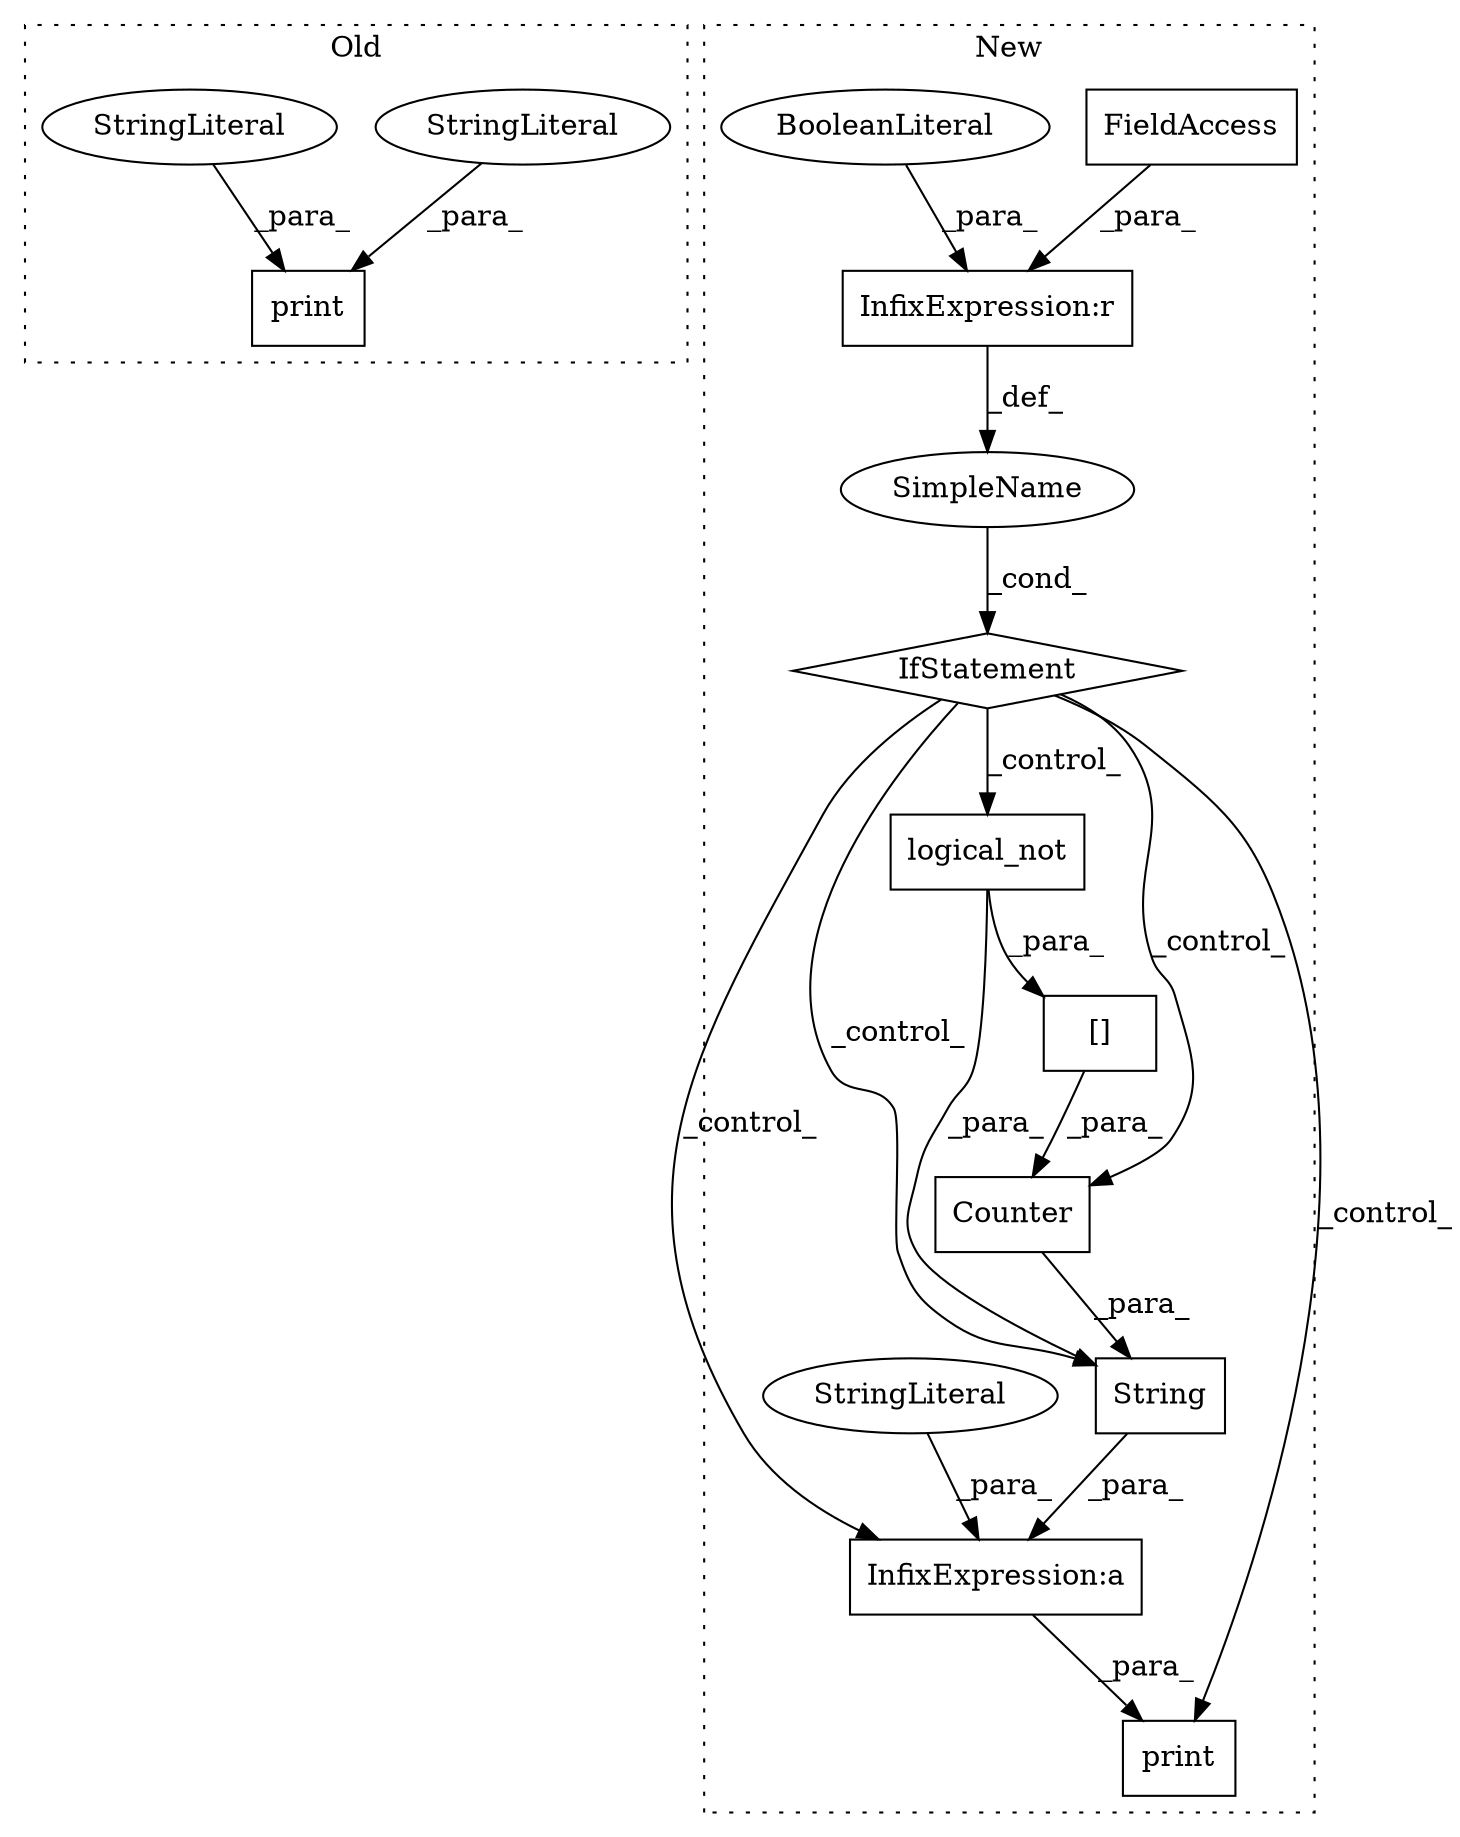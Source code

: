 digraph G {
subgraph cluster0 {
1 [label="print" a="32" s="7046,7085" l="6,1" shape="box"];
11 [label="StringLiteral" a="45" s="7083" l="2" shape="ellipse"];
13 [label="StringLiteral" a="45" s="7052" l="30" shape="ellipse"];
label = "Old";
style="dotted";
}
subgraph cluster1 {
2 [label="Counter" a="32" s="8017,8051" l="8,1" shape="box"];
3 [label="InfixExpression:a" a="27" s="8007" l="3" shape="box"];
4 [label="InfixExpression:r" a="27" s="7955" l="4" shape="box"];
5 [label="print" a="32" s="7973,8053" l="6,1" shape="box"];
6 [label="FieldAccess" a="22" s="7943" l="12" shape="box"];
7 [label="IfStatement" a="25" s="7939,7963" l="4,2" shape="diamond"];
8 [label="BooleanLiteral" a="9" s="7959" l="4" shape="ellipse"];
9 [label="SimpleName" a="42" s="" l="" shape="ellipse"];
10 [label="String" a="32" s="8010,8052" l="7,1" shape="box"];
12 [label="StringLiteral" a="45" s="7979" l="28" shape="ellipse"];
14 [label="[]" a="2" s="8025,8050" l="7,1" shape="box"];
15 [label="logical_not" a="32" s="8032,8049" l="12,1" shape="box"];
label = "New";
style="dotted";
}
2 -> 10 [label="_para_"];
3 -> 5 [label="_para_"];
4 -> 9 [label="_def_"];
6 -> 4 [label="_para_"];
7 -> 10 [label="_control_"];
7 -> 2 [label="_control_"];
7 -> 15 [label="_control_"];
7 -> 5 [label="_control_"];
7 -> 3 [label="_control_"];
8 -> 4 [label="_para_"];
9 -> 7 [label="_cond_"];
10 -> 3 [label="_para_"];
11 -> 1 [label="_para_"];
12 -> 3 [label="_para_"];
13 -> 1 [label="_para_"];
14 -> 2 [label="_para_"];
15 -> 10 [label="_para_"];
15 -> 14 [label="_para_"];
}
